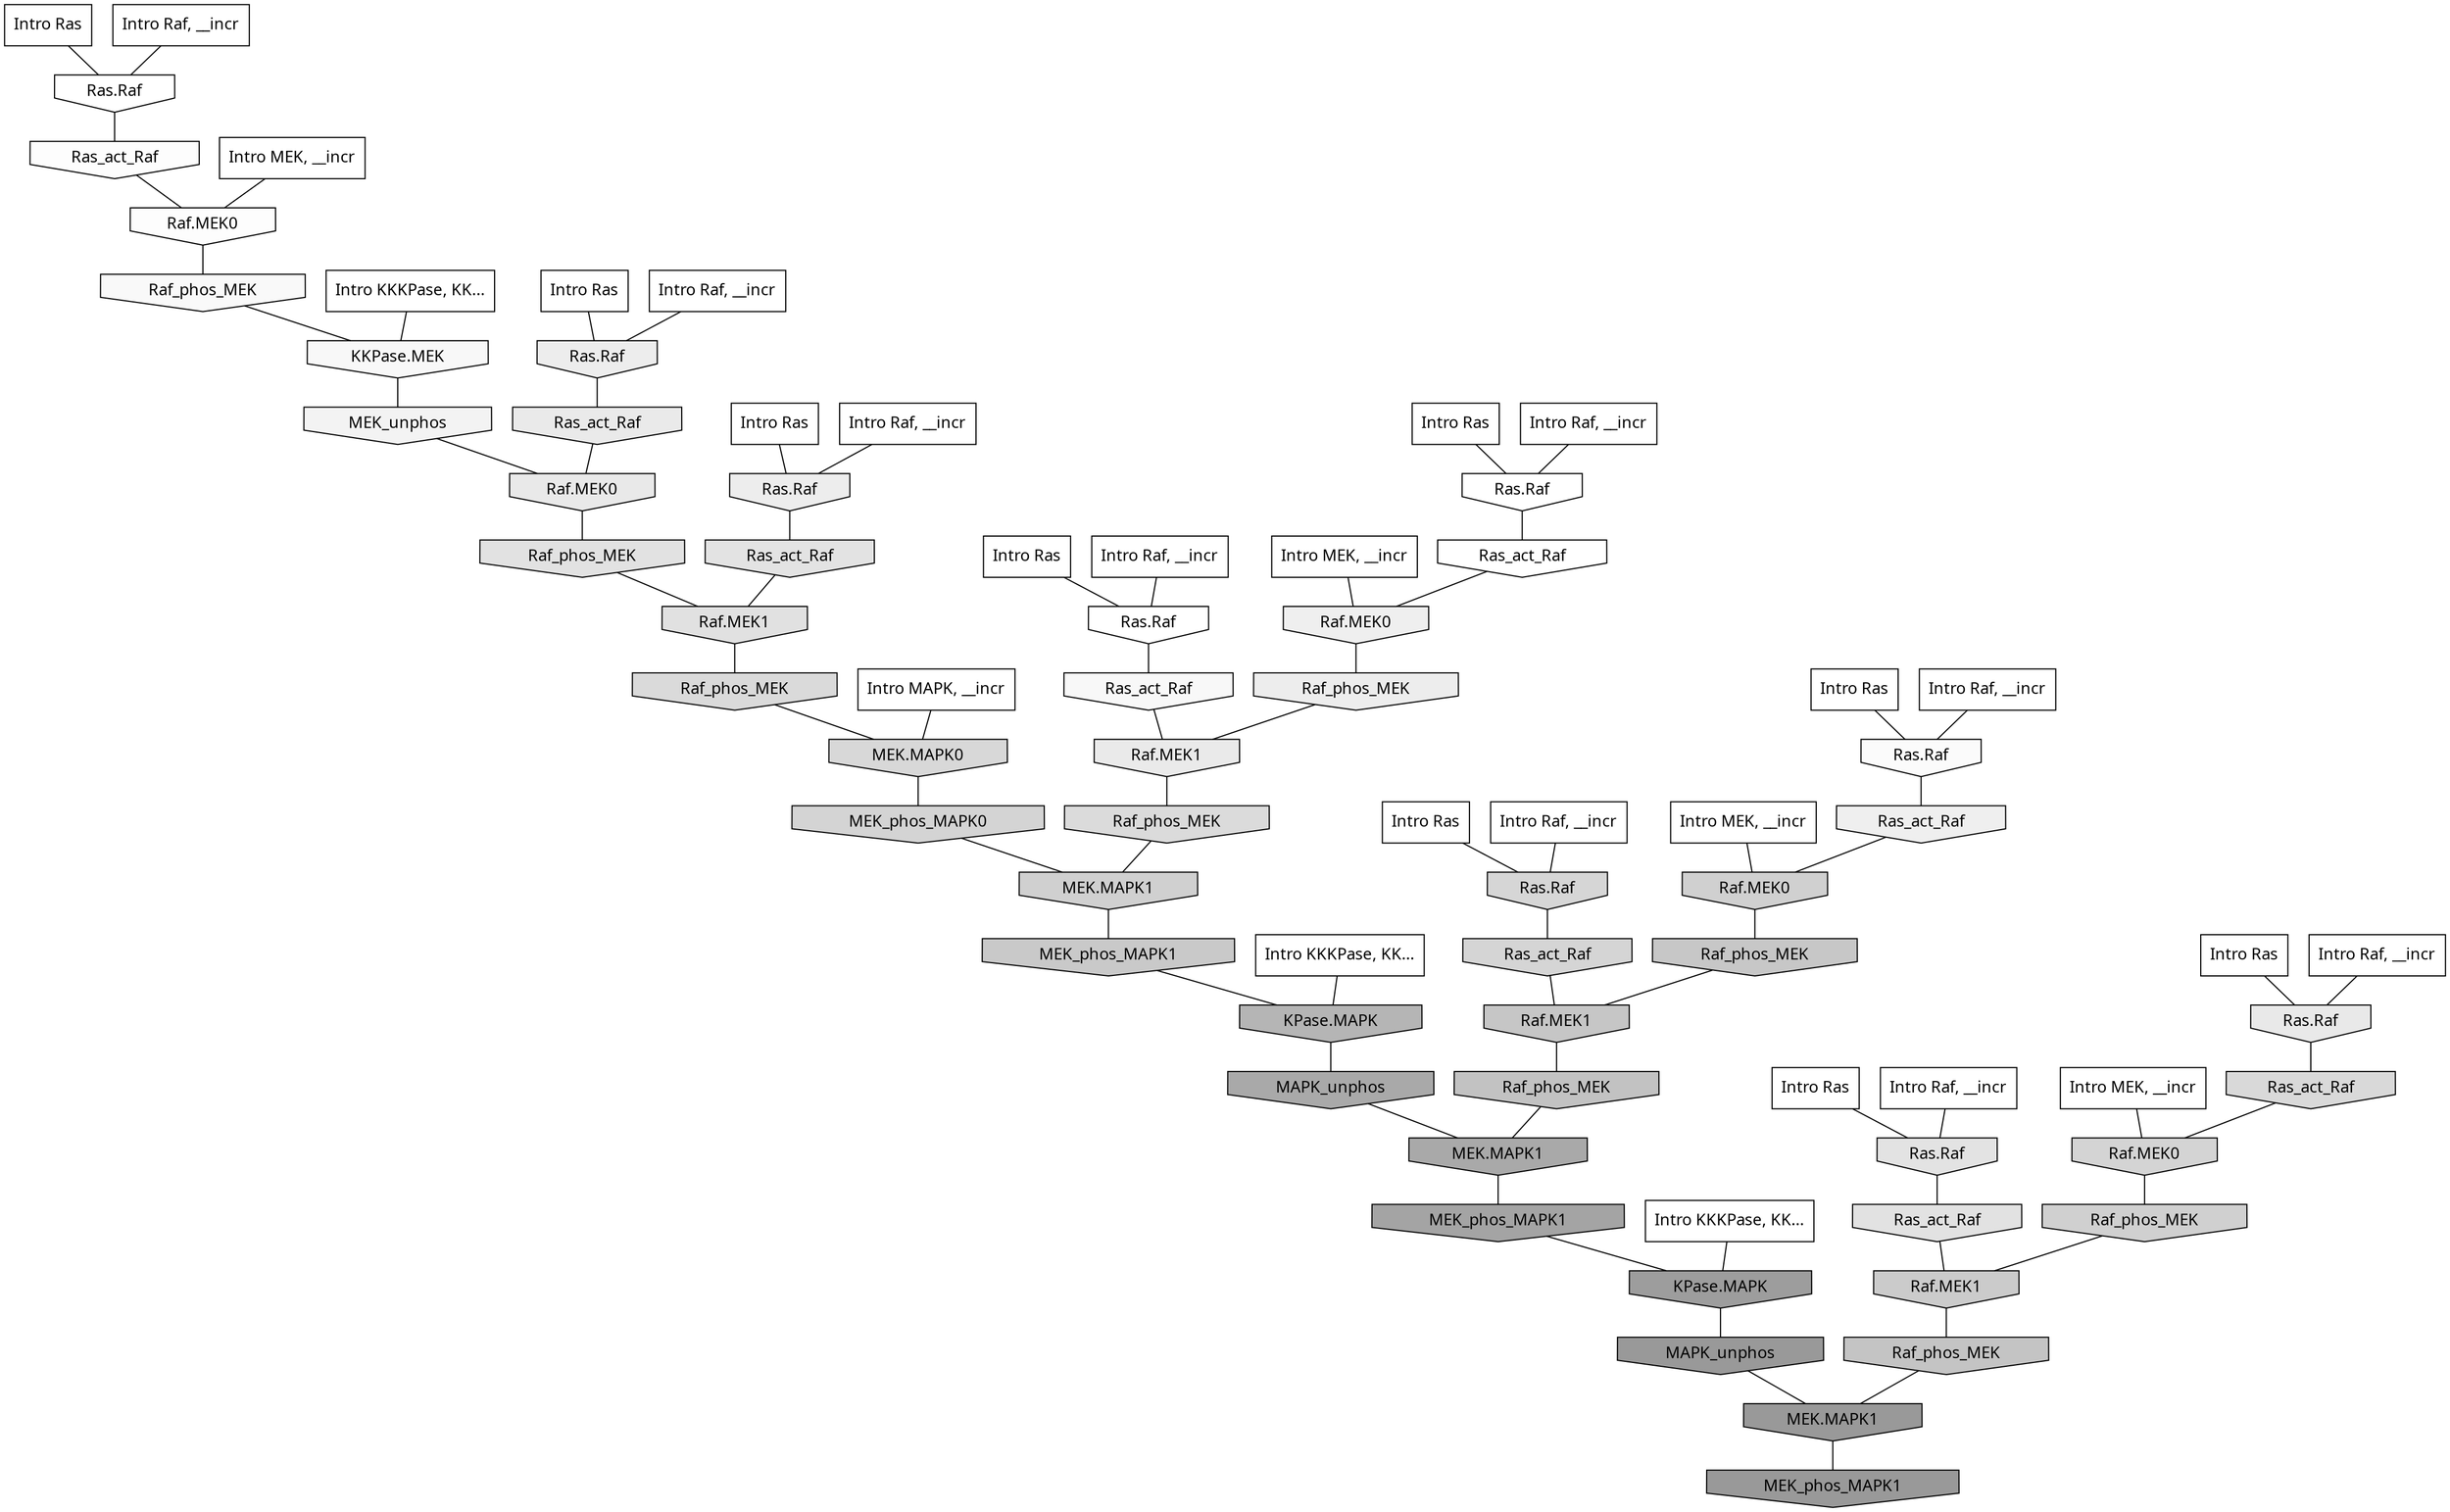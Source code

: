 digraph G{
  rankdir="TB";
  ranksep=0.30;
  node [fontname="CMU Serif"];
  edge [fontname="CMU Serif"];
  
  24 [label="Intro Ras", shape=rectangle, style=filled, fillcolor="0.000 0.000 1.000"]
  
  45 [label="Intro Ras", shape=rectangle, style=filled, fillcolor="0.000 0.000 1.000"]
  
  46 [label="Intro Ras", shape=rectangle, style=filled, fillcolor="0.000 0.000 1.000"]
  
  52 [label="Intro Ras", shape=rectangle, style=filled, fillcolor="0.000 0.000 1.000"]
  
  57 [label="Intro Ras", shape=rectangle, style=filled, fillcolor="0.000 0.000 1.000"]
  
  71 [label="Intro Ras", shape=rectangle, style=filled, fillcolor="0.000 0.000 1.000"]
  
  86 [label="Intro Ras", shape=rectangle, style=filled, fillcolor="0.000 0.000 1.000"]
  
  90 [label="Intro Ras", shape=rectangle, style=filled, fillcolor="0.000 0.000 1.000"]
  
  98 [label="Intro Ras", shape=rectangle, style=filled, fillcolor="0.000 0.000 1.000"]
  
  118 [label="Intro Raf, __incr", shape=rectangle, style=filled, fillcolor="0.000 0.000 1.000"]
  
  129 [label="Intro Raf, __incr", shape=rectangle, style=filled, fillcolor="0.000 0.000 1.000"]
  
  162 [label="Intro Raf, __incr", shape=rectangle, style=filled, fillcolor="0.000 0.000 1.000"]
  
  277 [label="Intro Raf, __incr", shape=rectangle, style=filled, fillcolor="0.000 0.000 1.000"]
  
  516 [label="Intro Raf, __incr", shape=rectangle, style=filled, fillcolor="0.000 0.000 1.000"]
  
  567 [label="Intro Raf, __incr", shape=rectangle, style=filled, fillcolor="0.000 0.000 1.000"]
  
  609 [label="Intro Raf, __incr", shape=rectangle, style=filled, fillcolor="0.000 0.000 1.000"]
  
  862 [label="Intro Raf, __incr", shape=rectangle, style=filled, fillcolor="0.000 0.000 1.000"]
  
  1046 [label="Intro Raf, __incr", shape=rectangle, style=filled, fillcolor="0.000 0.000 1.000"]
  
  1558 [label="Intro MEK, __incr", shape=rectangle, style=filled, fillcolor="0.000 0.000 1.000"]
  
  1622 [label="Intro MEK, __incr", shape=rectangle, style=filled, fillcolor="0.000 0.000 1.000"]
  
  1643 [label="Intro MEK, __incr", shape=rectangle, style=filled, fillcolor="0.000 0.000 1.000"]
  
  2016 [label="Intro MEK, __incr", shape=rectangle, style=filled, fillcolor="0.000 0.000 1.000"]
  
  2702 [label="Intro MAPK, __incr", shape=rectangle, style=filled, fillcolor="0.000 0.000 1.000"]
  
  3150 [label="Intro KKKPase, KK...", shape=rectangle, style=filled, fillcolor="0.000 0.000 1.000"]
  
  3163 [label="Intro KKKPase, KK...", shape=rectangle, style=filled, fillcolor="0.000 0.000 1.000"]
  
  3165 [label="Intro KKKPase, KK...", shape=rectangle, style=filled, fillcolor="0.000 0.000 1.000"]
  
  3241 [label="Ras.Raf", shape=invhouse, style=filled, fillcolor="0.000 0.000 1.000"]
  
  3256 [label="Ras.Raf", shape=invhouse, style=filled, fillcolor="0.000 0.000 1.000"]
  
  3293 [label="Ras.Raf", shape=invhouse, style=filled, fillcolor="0.000 0.000 1.000"]
  
  3344 [label="Ras_act_Raf", shape=invhouse, style=filled, fillcolor="0.000 0.000 0.997"]
  
  3404 [label="Ras_act_Raf", shape=invhouse, style=filled, fillcolor="0.000 0.000 0.992"]
  
  3407 [label="Raf.MEK0", shape=invhouse, style=filled, fillcolor="0.000 0.000 0.992"]
  
  3522 [label="Ras.Raf", shape=invhouse, style=filled, fillcolor="0.000 0.000 0.982"]
  
  3670 [label="Raf_phos_MEK", shape=invhouse, style=filled, fillcolor="0.000 0.000 0.973"]
  
  3688 [label="KKPase.MEK", shape=invhouse, style=filled, fillcolor="0.000 0.000 0.972"]
  
  3693 [label="Ras_act_Raf", shape=invhouse, style=filled, fillcolor="0.000 0.000 0.971"]
  
  4191 [label="MEK_unphos", shape=invhouse, style=filled, fillcolor="0.000 0.000 0.953"]
  
  4672 [label="Raf.MEK0", shape=invhouse, style=filled, fillcolor="0.000 0.000 0.936"]
  
  4715 [label="Ras_act_Raf", shape=invhouse, style=filled, fillcolor="0.000 0.000 0.934"]
  
  4898 [label="Ras.Raf", shape=invhouse, style=filled, fillcolor="0.000 0.000 0.929"]
  
  4917 [label="Raf_phos_MEK", shape=invhouse, style=filled, fillcolor="0.000 0.000 0.928"]
  
  4921 [label="Ras.Raf", shape=invhouse, style=filled, fillcolor="0.000 0.000 0.928"]
  
  5274 [label="Raf.MEK1", shape=invhouse, style=filled, fillcolor="0.000 0.000 0.917"]
  
  5338 [label="Ras_act_Raf", shape=invhouse, style=filled, fillcolor="0.000 0.000 0.915"]
  
  5435 [label="Ras.Raf", shape=invhouse, style=filled, fillcolor="0.000 0.000 0.913"]
  
  5439 [label="Raf.MEK0", shape=invhouse, style=filled, fillcolor="0.000 0.000 0.912"]
  
  6257 [label="Ras.Raf", shape=invhouse, style=filled, fillcolor="0.000 0.000 0.889"]
  
  6276 [label="Ras_act_Raf", shape=invhouse, style=filled, fillcolor="0.000 0.000 0.888"]
  
  6357 [label="Raf_phos_MEK", shape=invhouse, style=filled, fillcolor="0.000 0.000 0.886"]
  
  6459 [label="Ras_act_Raf", shape=invhouse, style=filled, fillcolor="0.000 0.000 0.884"]
  
  6655 [label="Raf.MEK1", shape=invhouse, style=filled, fillcolor="0.000 0.000 0.880"]
  
  7907 [label="Raf_phos_MEK", shape=invhouse, style=filled, fillcolor="0.000 0.000 0.858"]
  
  8225 [label="Raf_phos_MEK", shape=invhouse, style=filled, fillcolor="0.000 0.000 0.853"]
  
  8488 [label="Ras_act_Raf", shape=invhouse, style=filled, fillcolor="0.000 0.000 0.849"]
  
  8755 [label="MEK.MAPK0", shape=invhouse, style=filled, fillcolor="0.000 0.000 0.845"]
  
  9327 [label="Ras.Raf", shape=invhouse, style=filled, fillcolor="0.000 0.000 0.836"]
  
  9382 [label="Ras_act_Raf", shape=invhouse, style=filled, fillcolor="0.000 0.000 0.835"]
  
  9850 [label="MEK_phos_MAPK0", shape=invhouse, style=filled, fillcolor="0.000 0.000 0.830"]
  
  9888 [label="Raf.MEK0", shape=invhouse, style=filled, fillcolor="0.000 0.000 0.830"]
  
  11193 [label="Raf.MEK0", shape=invhouse, style=filled, fillcolor="0.000 0.000 0.815"]
  
  11222 [label="Raf_phos_MEK", shape=invhouse, style=filled, fillcolor="0.000 0.000 0.815"]
  
  11387 [label="MEK.MAPK1", shape=invhouse, style=filled, fillcolor="0.000 0.000 0.813"]
  
  13287 [label="Raf.MEK1", shape=invhouse, style=filled, fillcolor="0.000 0.000 0.796"]
  
  14175 [label="MEK_phos_MAPK1", shape=invhouse, style=filled, fillcolor="0.000 0.000 0.789"]
  
  15415 [label="Raf_phos_MEK", shape=invhouse, style=filled, fillcolor="0.000 0.000 0.779"]
  
  15834 [label="Raf.MEK1", shape=invhouse, style=filled, fillcolor="0.000 0.000 0.775"]
  
  16567 [label="Raf_phos_MEK", shape=invhouse, style=filled, fillcolor="0.000 0.000 0.766"]
  
  16999 [label="Raf_phos_MEK", shape=invhouse, style=filled, fillcolor="0.000 0.000 0.760"]
  
  19426 [label="KPase.MAPK", shape=invhouse, style=filled, fillcolor="0.000 0.000 0.709"]
  
  20943 [label="MAPK_unphos", shape=invhouse, style=filled, fillcolor="0.000 0.000 0.661"]
  
  20944 [label="MEK.MAPK1", shape=invhouse, style=filled, fillcolor="0.000 0.000 0.661"]
  
  21456 [label="MEK_phos_MAPK1", shape=invhouse, style=filled, fillcolor="0.000 0.000 0.643"]
  
  22203 [label="KPase.MAPK", shape=invhouse, style=filled, fillcolor="0.000 0.000 0.616"]
  
  22633 [label="MAPK_unphos", shape=invhouse, style=filled, fillcolor="0.000 0.000 0.601"]
  
  22635 [label="MEK.MAPK1", shape=invhouse, style=filled, fillcolor="0.000 0.000 0.601"]
  
  22671 [label="MEK_phos_MAPK1", shape=invhouse, style=filled, fillcolor="0.000 0.000 0.600"]
  
  
  22635 -> 22671 [dir=none, color="0.000 0.000 0.000"] 
  22633 -> 22635 [dir=none, color="0.000 0.000 0.000"] 
  22203 -> 22633 [dir=none, color="0.000 0.000 0.000"] 
  21456 -> 22203 [dir=none, color="0.000 0.000 0.000"] 
  20944 -> 21456 [dir=none, color="0.000 0.000 0.000"] 
  20943 -> 20944 [dir=none, color="0.000 0.000 0.000"] 
  19426 -> 20943 [dir=none, color="0.000 0.000 0.000"] 
  16999 -> 20944 [dir=none, color="0.000 0.000 0.000"] 
  16567 -> 22635 [dir=none, color="0.000 0.000 0.000"] 
  15834 -> 16999 [dir=none, color="0.000 0.000 0.000"] 
  15415 -> 15834 [dir=none, color="0.000 0.000 0.000"] 
  14175 -> 19426 [dir=none, color="0.000 0.000 0.000"] 
  13287 -> 16567 [dir=none, color="0.000 0.000 0.000"] 
  11387 -> 14175 [dir=none, color="0.000 0.000 0.000"] 
  11222 -> 13287 [dir=none, color="0.000 0.000 0.000"] 
  11193 -> 15415 [dir=none, color="0.000 0.000 0.000"] 
  9888 -> 11222 [dir=none, color="0.000 0.000 0.000"] 
  9850 -> 11387 [dir=none, color="0.000 0.000 0.000"] 
  9382 -> 15834 [dir=none, color="0.000 0.000 0.000"] 
  9327 -> 9382 [dir=none, color="0.000 0.000 0.000"] 
  8755 -> 9850 [dir=none, color="0.000 0.000 0.000"] 
  8488 -> 9888 [dir=none, color="0.000 0.000 0.000"] 
  8225 -> 8755 [dir=none, color="0.000 0.000 0.000"] 
  7907 -> 11387 [dir=none, color="0.000 0.000 0.000"] 
  6655 -> 8225 [dir=none, color="0.000 0.000 0.000"] 
  6459 -> 13287 [dir=none, color="0.000 0.000 0.000"] 
  6357 -> 6655 [dir=none, color="0.000 0.000 0.000"] 
  6276 -> 6655 [dir=none, color="0.000 0.000 0.000"] 
  6257 -> 6459 [dir=none, color="0.000 0.000 0.000"] 
  5439 -> 6357 [dir=none, color="0.000 0.000 0.000"] 
  5435 -> 8488 [dir=none, color="0.000 0.000 0.000"] 
  5338 -> 5439 [dir=none, color="0.000 0.000 0.000"] 
  5274 -> 7907 [dir=none, color="0.000 0.000 0.000"] 
  4921 -> 5338 [dir=none, color="0.000 0.000 0.000"] 
  4917 -> 5274 [dir=none, color="0.000 0.000 0.000"] 
  4898 -> 6276 [dir=none, color="0.000 0.000 0.000"] 
  4715 -> 11193 [dir=none, color="0.000 0.000 0.000"] 
  4672 -> 4917 [dir=none, color="0.000 0.000 0.000"] 
  4191 -> 5439 [dir=none, color="0.000 0.000 0.000"] 
  3693 -> 5274 [dir=none, color="0.000 0.000 0.000"] 
  3688 -> 4191 [dir=none, color="0.000 0.000 0.000"] 
  3670 -> 3688 [dir=none, color="0.000 0.000 0.000"] 
  3522 -> 4715 [dir=none, color="0.000 0.000 0.000"] 
  3407 -> 3670 [dir=none, color="0.000 0.000 0.000"] 
  3404 -> 3407 [dir=none, color="0.000 0.000 0.000"] 
  3344 -> 4672 [dir=none, color="0.000 0.000 0.000"] 
  3293 -> 3344 [dir=none, color="0.000 0.000 0.000"] 
  3256 -> 3404 [dir=none, color="0.000 0.000 0.000"] 
  3241 -> 3693 [dir=none, color="0.000 0.000 0.000"] 
  3165 -> 3688 [dir=none, color="0.000 0.000 0.000"] 
  3163 -> 22203 [dir=none, color="0.000 0.000 0.000"] 
  3150 -> 19426 [dir=none, color="0.000 0.000 0.000"] 
  2702 -> 8755 [dir=none, color="0.000 0.000 0.000"] 
  2016 -> 11193 [dir=none, color="0.000 0.000 0.000"] 
  1643 -> 3407 [dir=none, color="0.000 0.000 0.000"] 
  1622 -> 9888 [dir=none, color="0.000 0.000 0.000"] 
  1558 -> 4672 [dir=none, color="0.000 0.000 0.000"] 
  1046 -> 3522 [dir=none, color="0.000 0.000 0.000"] 
  862 -> 3241 [dir=none, color="0.000 0.000 0.000"] 
  609 -> 3293 [dir=none, color="0.000 0.000 0.000"] 
  567 -> 5435 [dir=none, color="0.000 0.000 0.000"] 
  516 -> 9327 [dir=none, color="0.000 0.000 0.000"] 
  277 -> 3256 [dir=none, color="0.000 0.000 0.000"] 
  162 -> 6257 [dir=none, color="0.000 0.000 0.000"] 
  129 -> 4921 [dir=none, color="0.000 0.000 0.000"] 
  118 -> 4898 [dir=none, color="0.000 0.000 0.000"] 
  98 -> 3293 [dir=none, color="0.000 0.000 0.000"] 
  90 -> 6257 [dir=none, color="0.000 0.000 0.000"] 
  86 -> 5435 [dir=none, color="0.000 0.000 0.000"] 
  71 -> 9327 [dir=none, color="0.000 0.000 0.000"] 
  57 -> 4898 [dir=none, color="0.000 0.000 0.000"] 
  52 -> 4921 [dir=none, color="0.000 0.000 0.000"] 
  46 -> 3522 [dir=none, color="0.000 0.000 0.000"] 
  45 -> 3241 [dir=none, color="0.000 0.000 0.000"] 
  24 -> 3256 [dir=none, color="0.000 0.000 0.000"] 
  
  }
